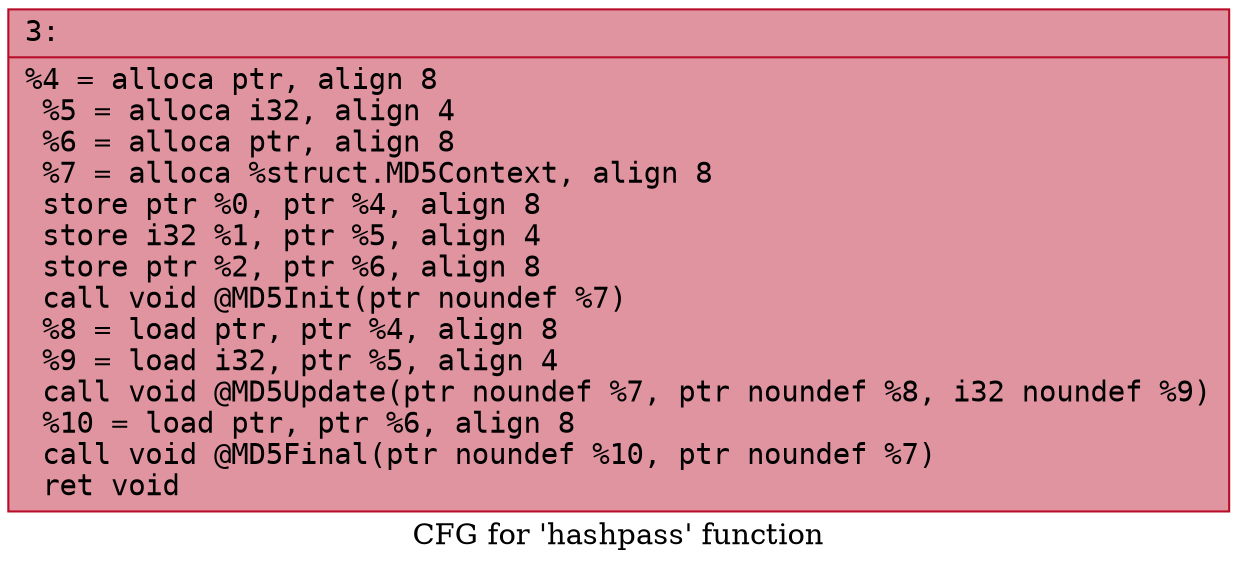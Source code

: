 digraph "CFG for 'hashpass' function" {
	label="CFG for 'hashpass' function";

	Node0x600001632080 [shape=record,color="#b70d28ff", style=filled, fillcolor="#b70d2870" fontname="Courier",label="{3:\l|  %4 = alloca ptr, align 8\l  %5 = alloca i32, align 4\l  %6 = alloca ptr, align 8\l  %7 = alloca %struct.MD5Context, align 8\l  store ptr %0, ptr %4, align 8\l  store i32 %1, ptr %5, align 4\l  store ptr %2, ptr %6, align 8\l  call void @MD5Init(ptr noundef %7)\l  %8 = load ptr, ptr %4, align 8\l  %9 = load i32, ptr %5, align 4\l  call void @MD5Update(ptr noundef %7, ptr noundef %8, i32 noundef %9)\l  %10 = load ptr, ptr %6, align 8\l  call void @MD5Final(ptr noundef %10, ptr noundef %7)\l  ret void\l}"];
}
